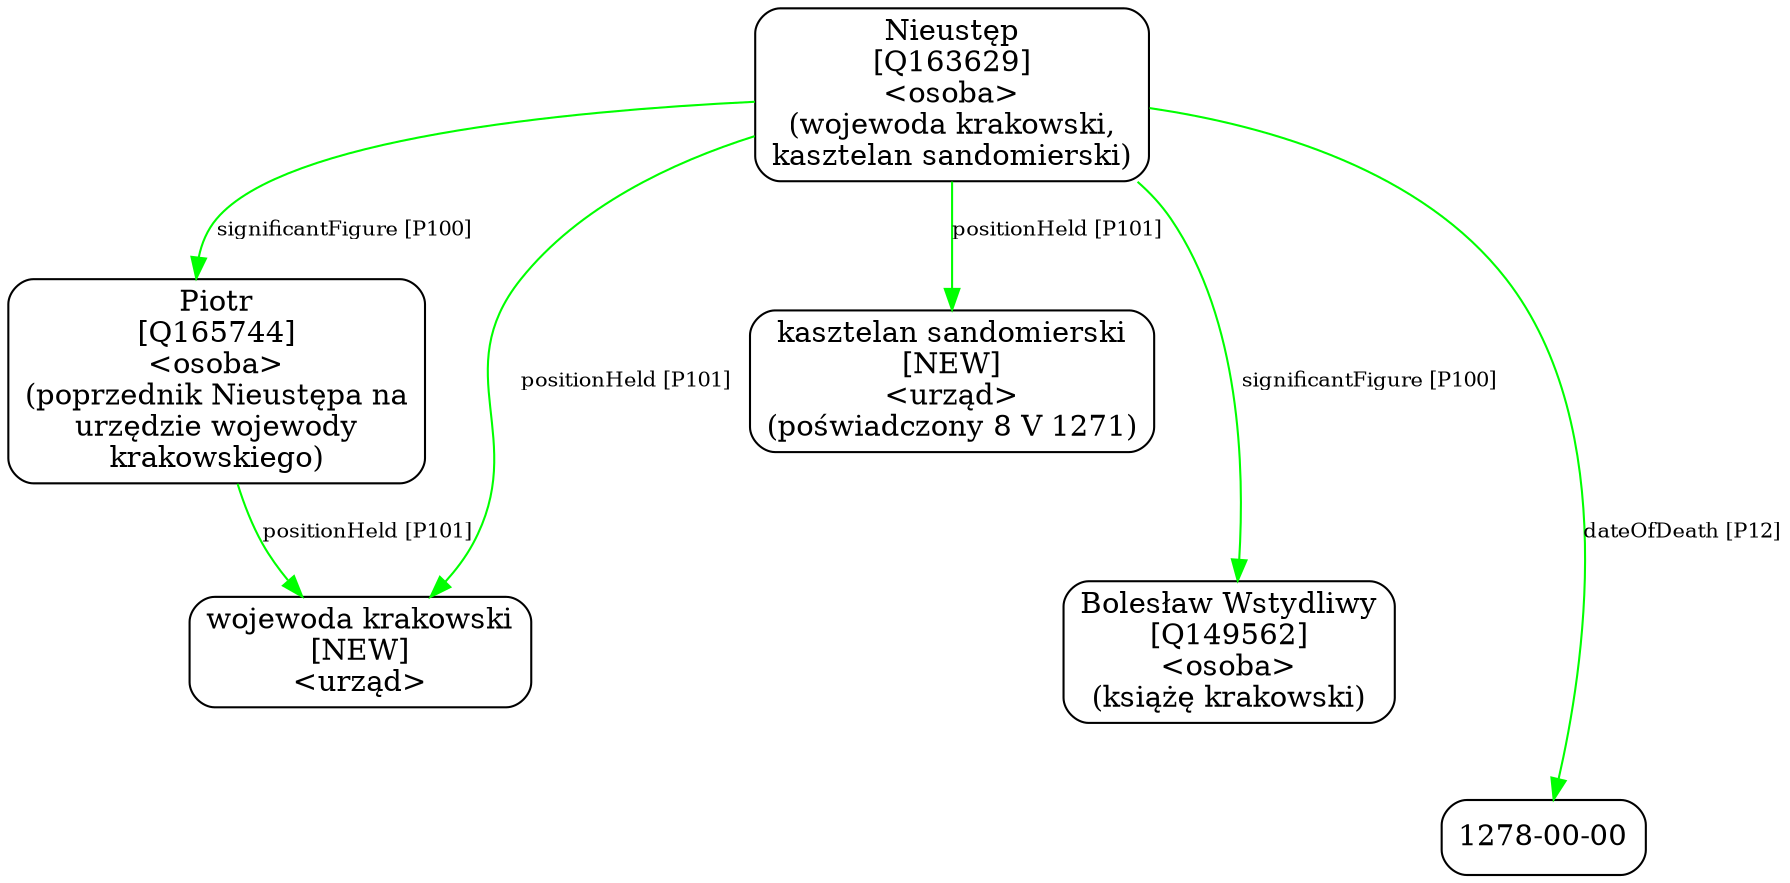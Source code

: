 digraph {
	node [shape=box,
		style=rounded
	];
	edge [fontsize=10];
	"Nieustęp
[Q163629]
<osoba>
(wojewoda krakowski,
kasztelan sandomierski)"	[color=black,
		label="Nieustęp
[Q163629]
<osoba>
(wojewoda krakowski,
kasztelan sandomierski)"];
	"Piotr
[Q165744]
<osoba>
(poprzednik Nieustępa na
urzędzie wojewody
krakowskiego)"	[color=black,
		label="Piotr
[Q165744]
<osoba>
(poprzednik Nieustępa na
urzędzie wojewody
krakowskiego)"];
	"Nieustęp
[Q163629]
<osoba>
(wojewoda krakowski,
kasztelan sandomierski)" -> "Piotr
[Q165744]
<osoba>
(poprzednik Nieustępa na
urzędzie wojewody
krakowskiego)"	[color=green,
		label="significantFigure [P100]"];
	"Nieustęp
[Q163629]
<osoba>
(wojewoda krakowski,
kasztelan sandomierski)" -> "wojewoda krakowski
[NEW]
<urząd>"	[color=green,
		label="positionHeld [P101]"];
	"Nieustęp
[Q163629]
<osoba>
(wojewoda krakowski,
kasztelan sandomierski)" -> "kasztelan sandomierski
[NEW]
<urząd>
(poświadczony 8 V 1271)"	[color=green,
		label="positionHeld [P101]",
		minlen=1];
	"Nieustęp
[Q163629]
<osoba>
(wojewoda krakowski,
kasztelan sandomierski)" -> "Bolesław Wstydliwy
[Q149562]
<osoba>
(książę krakowski)"	[color=green,
		label="significantFigure [P100]",
		minlen=2];
	"Nieustęp
[Q163629]
<osoba>
(wojewoda krakowski,
kasztelan sandomierski)" -> "1278-00-00"	[color=green,
		label="dateOfDeath [P12]",
		minlen=3];
	"Piotr
[Q165744]
<osoba>
(poprzednik Nieustępa na
urzędzie wojewody
krakowskiego)" -> "wojewoda krakowski
[NEW]
<urząd>"	[color=green,
		label="positionHeld [P101]"];
}
